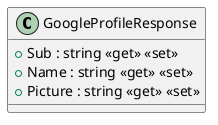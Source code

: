 @startuml
class GoogleProfileResponse {
    + Sub : string <<get>> <<set>>
    + Name : string <<get>> <<set>>
    + Picture : string <<get>> <<set>>
}
@enduml
